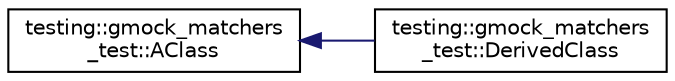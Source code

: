 digraph "类继承关系图"
{
  edge [fontname="Helvetica",fontsize="10",labelfontname="Helvetica",labelfontsize="10"];
  node [fontname="Helvetica",fontsize="10",shape=record];
  rankdir="LR";
  Node0 [label="testing::gmock_matchers\l_test::AClass",height=0.2,width=0.4,color="black", fillcolor="white", style="filled",URL="$classtesting_1_1gmock__matchers__test_1_1_a_class.html"];
  Node0 -> Node1 [dir="back",color="midnightblue",fontsize="10",style="solid",fontname="Helvetica"];
  Node1 [label="testing::gmock_matchers\l_test::DerivedClass",height=0.2,width=0.4,color="black", fillcolor="white", style="filled",URL="$classtesting_1_1gmock__matchers__test_1_1_derived_class.html"];
}
